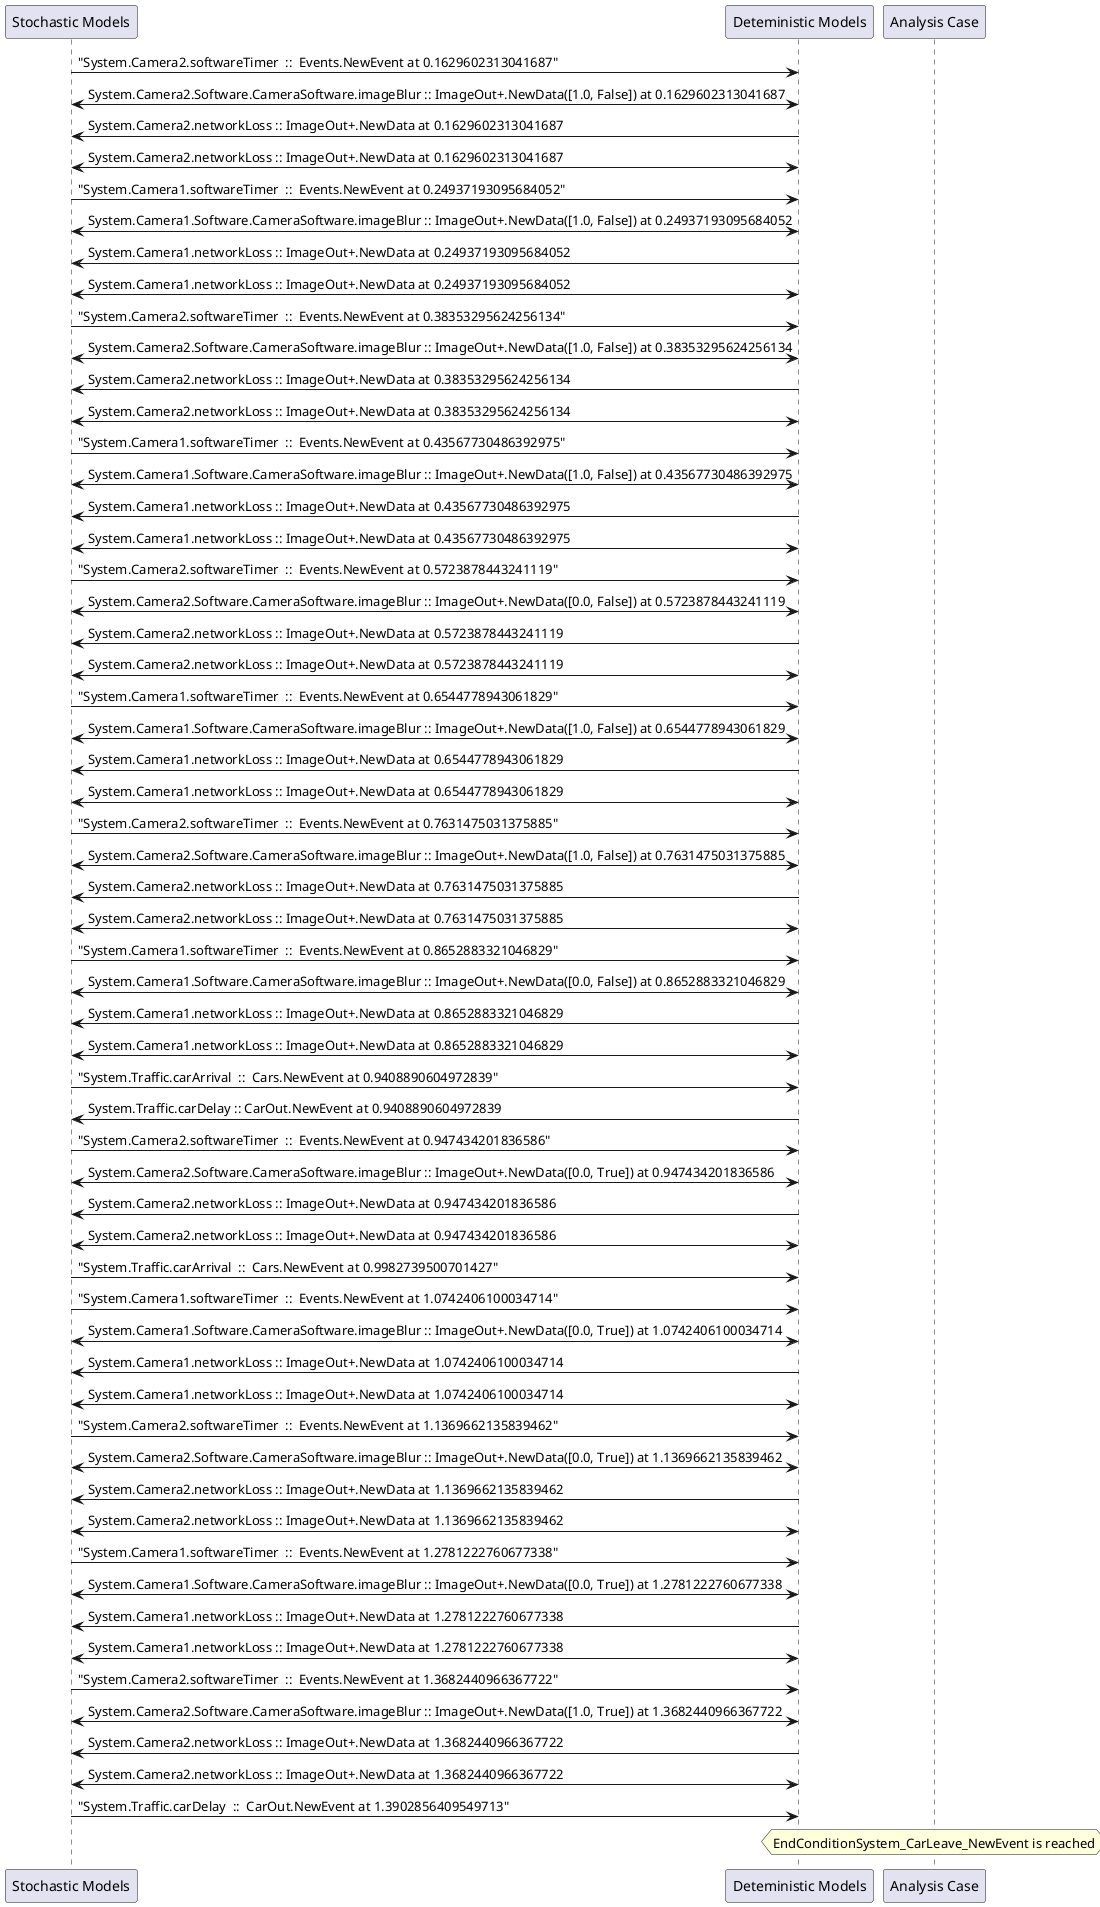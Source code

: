 
	@startuml
	participant "Stochastic Models" as stochmodel
	participant "Deteministic Models" as detmodel
	participant "Analysis Case" as analysis
	{16230_stop} stochmodel -> detmodel : "System.Camera2.softwareTimer  ::  Events.NewEvent at 0.1629602313041687"
detmodel <-> stochmodel : System.Camera2.Software.CameraSoftware.imageBlur :: ImageOut+.NewData([1.0, False]) at 0.1629602313041687
detmodel -> stochmodel : System.Camera2.networkLoss :: ImageOut+.NewData at 0.1629602313041687
detmodel <-> stochmodel : System.Camera2.networkLoss :: ImageOut+.NewData at 0.1629602313041687
{16215_stop} stochmodel -> detmodel : "System.Camera1.softwareTimer  ::  Events.NewEvent at 0.24937193095684052"
detmodel <-> stochmodel : System.Camera1.Software.CameraSoftware.imageBlur :: ImageOut+.NewData([1.0, False]) at 0.24937193095684052
detmodel -> stochmodel : System.Camera1.networkLoss :: ImageOut+.NewData at 0.24937193095684052
detmodel <-> stochmodel : System.Camera1.networkLoss :: ImageOut+.NewData at 0.24937193095684052
{16231_stop} stochmodel -> detmodel : "System.Camera2.softwareTimer  ::  Events.NewEvent at 0.38353295624256134"
detmodel <-> stochmodel : System.Camera2.Software.CameraSoftware.imageBlur :: ImageOut+.NewData([1.0, False]) at 0.38353295624256134
detmodel -> stochmodel : System.Camera2.networkLoss :: ImageOut+.NewData at 0.38353295624256134
detmodel <-> stochmodel : System.Camera2.networkLoss :: ImageOut+.NewData at 0.38353295624256134
{16216_stop} stochmodel -> detmodel : "System.Camera1.softwareTimer  ::  Events.NewEvent at 0.43567730486392975"
detmodel <-> stochmodel : System.Camera1.Software.CameraSoftware.imageBlur :: ImageOut+.NewData([1.0, False]) at 0.43567730486392975
detmodel -> stochmodel : System.Camera1.networkLoss :: ImageOut+.NewData at 0.43567730486392975
detmodel <-> stochmodel : System.Camera1.networkLoss :: ImageOut+.NewData at 0.43567730486392975
{16232_stop} stochmodel -> detmodel : "System.Camera2.softwareTimer  ::  Events.NewEvent at 0.5723878443241119"
detmodel <-> stochmodel : System.Camera2.Software.CameraSoftware.imageBlur :: ImageOut+.NewData([0.0, False]) at 0.5723878443241119
detmodel -> stochmodel : System.Camera2.networkLoss :: ImageOut+.NewData at 0.5723878443241119
detmodel <-> stochmodel : System.Camera2.networkLoss :: ImageOut+.NewData at 0.5723878443241119
{16217_stop} stochmodel -> detmodel : "System.Camera1.softwareTimer  ::  Events.NewEvent at 0.6544778943061829"
detmodel <-> stochmodel : System.Camera1.Software.CameraSoftware.imageBlur :: ImageOut+.NewData([1.0, False]) at 0.6544778943061829
detmodel -> stochmodel : System.Camera1.networkLoss :: ImageOut+.NewData at 0.6544778943061829
detmodel <-> stochmodel : System.Camera1.networkLoss :: ImageOut+.NewData at 0.6544778943061829
{16233_stop} stochmodel -> detmodel : "System.Camera2.softwareTimer  ::  Events.NewEvent at 0.7631475031375885"
detmodel <-> stochmodel : System.Camera2.Software.CameraSoftware.imageBlur :: ImageOut+.NewData([1.0, False]) at 0.7631475031375885
detmodel -> stochmodel : System.Camera2.networkLoss :: ImageOut+.NewData at 0.7631475031375885
detmodel <-> stochmodel : System.Camera2.networkLoss :: ImageOut+.NewData at 0.7631475031375885
{16218_stop} stochmodel -> detmodel : "System.Camera1.softwareTimer  ::  Events.NewEvent at 0.8652883321046829"
detmodel <-> stochmodel : System.Camera1.Software.CameraSoftware.imageBlur :: ImageOut+.NewData([0.0, False]) at 0.8652883321046829
detmodel -> stochmodel : System.Camera1.networkLoss :: ImageOut+.NewData at 0.8652883321046829
detmodel <-> stochmodel : System.Camera1.networkLoss :: ImageOut+.NewData at 0.8652883321046829
{16245_stop} stochmodel -> detmodel : "System.Traffic.carArrival  ::  Cars.NewEvent at 0.9408890604972839"
{16251_start} detmodel -> stochmodel : System.Traffic.carDelay :: CarOut.NewEvent at 0.9408890604972839
{16234_stop} stochmodel -> detmodel : "System.Camera2.softwareTimer  ::  Events.NewEvent at 0.947434201836586"
detmodel <-> stochmodel : System.Camera2.Software.CameraSoftware.imageBlur :: ImageOut+.NewData([0.0, True]) at 0.947434201836586
detmodel -> stochmodel : System.Camera2.networkLoss :: ImageOut+.NewData at 0.947434201836586
detmodel <-> stochmodel : System.Camera2.networkLoss :: ImageOut+.NewData at 0.947434201836586
{16246_stop} stochmodel -> detmodel : "System.Traffic.carArrival  ::  Cars.NewEvent at 0.9982739500701427"
{16219_stop} stochmodel -> detmodel : "System.Camera1.softwareTimer  ::  Events.NewEvent at 1.0742406100034714"
detmodel <-> stochmodel : System.Camera1.Software.CameraSoftware.imageBlur :: ImageOut+.NewData([0.0, True]) at 1.0742406100034714
detmodel -> stochmodel : System.Camera1.networkLoss :: ImageOut+.NewData at 1.0742406100034714
detmodel <-> stochmodel : System.Camera1.networkLoss :: ImageOut+.NewData at 1.0742406100034714
{16235_stop} stochmodel -> detmodel : "System.Camera2.softwareTimer  ::  Events.NewEvent at 1.1369662135839462"
detmodel <-> stochmodel : System.Camera2.Software.CameraSoftware.imageBlur :: ImageOut+.NewData([0.0, True]) at 1.1369662135839462
detmodel -> stochmodel : System.Camera2.networkLoss :: ImageOut+.NewData at 1.1369662135839462
detmodel <-> stochmodel : System.Camera2.networkLoss :: ImageOut+.NewData at 1.1369662135839462
{16220_stop} stochmodel -> detmodel : "System.Camera1.softwareTimer  ::  Events.NewEvent at 1.2781222760677338"
detmodel <-> stochmodel : System.Camera1.Software.CameraSoftware.imageBlur :: ImageOut+.NewData([0.0, True]) at 1.2781222760677338
detmodel -> stochmodel : System.Camera1.networkLoss :: ImageOut+.NewData at 1.2781222760677338
detmodel <-> stochmodel : System.Camera1.networkLoss :: ImageOut+.NewData at 1.2781222760677338
{16236_stop} stochmodel -> detmodel : "System.Camera2.softwareTimer  ::  Events.NewEvent at 1.3682440966367722"
detmodel <-> stochmodel : System.Camera2.Software.CameraSoftware.imageBlur :: ImageOut+.NewData([1.0, True]) at 1.3682440966367722
detmodel -> stochmodel : System.Camera2.networkLoss :: ImageOut+.NewData at 1.3682440966367722
detmodel <-> stochmodel : System.Camera2.networkLoss :: ImageOut+.NewData at 1.3682440966367722
{16251_stop} stochmodel -> detmodel : "System.Traffic.carDelay  ::  CarOut.NewEvent at 1.3902856409549713"
{16251_start} <-> {16251_stop} : delay
hnote over analysis 
EndConditionSystem_CarLeave_NewEvent is reached
endnote
@enduml
